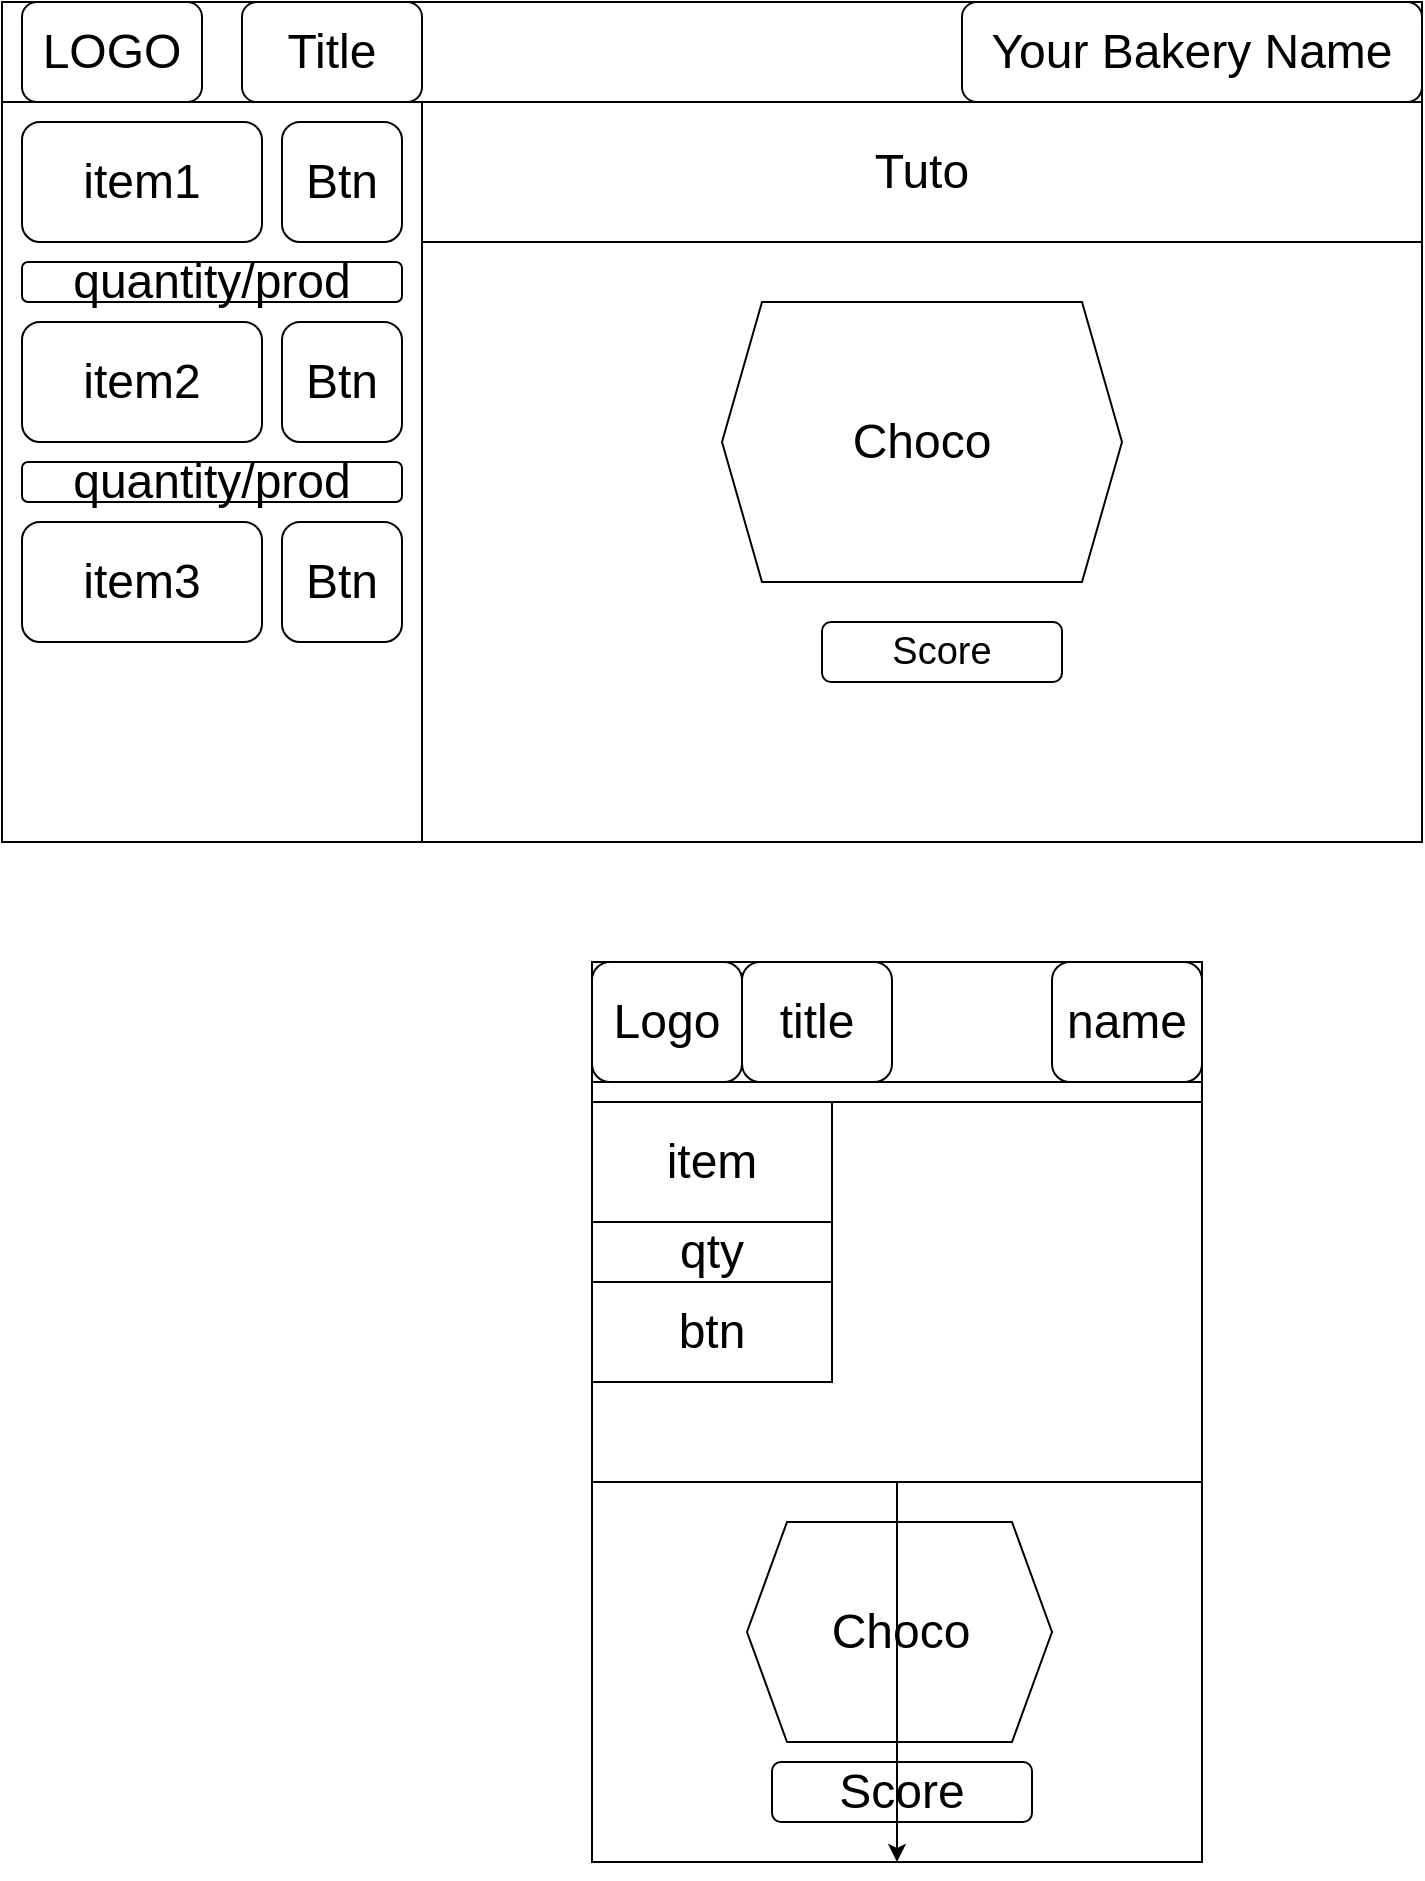 <mxfile>
    <diagram id="YlPUOk09SXe3pm4yZH4a" name="Page-1">
        <mxGraphModel dx="1626" dy="1144" grid="1" gridSize="10" guides="1" tooltips="1" connect="1" arrows="1" fold="1" page="1" pageScale="1" pageWidth="850" pageHeight="1100" math="0" shadow="0">
            <root>
                <mxCell id="0"/>
                <mxCell id="1" parent="0"/>
                <mxCell id="2" value="" style="rounded=0;whiteSpace=wrap;html=1;" parent="1" vertex="1">
                    <mxGeometry x="40" y="110" width="710" height="420" as="geometry"/>
                </mxCell>
                <mxCell id="3" value="" style="rounded=0;whiteSpace=wrap;html=1;" parent="1" vertex="1">
                    <mxGeometry x="40" y="110" width="710" height="50" as="geometry"/>
                </mxCell>
                <mxCell id="4" value="" style="rounded=0;whiteSpace=wrap;html=1;" parent="1" vertex="1">
                    <mxGeometry x="40" y="160" width="210" height="370" as="geometry"/>
                </mxCell>
                <mxCell id="6" value="&lt;font style=&quot;font-size: 24px;&quot;&gt;Choco&lt;/font&gt;" style="shape=hexagon;perimeter=hexagonPerimeter2;whiteSpace=wrap;html=1;fixedSize=1;" parent="1" vertex="1">
                    <mxGeometry x="400" y="260" width="200" height="140" as="geometry"/>
                </mxCell>
                <mxCell id="7" value="&lt;font style=&quot;font-size: 19px;&quot;&gt;Score&lt;/font&gt;" style="rounded=1;whiteSpace=wrap;html=1;" parent="1" vertex="1">
                    <mxGeometry x="450" y="420" width="120" height="30" as="geometry"/>
                </mxCell>
                <mxCell id="8" value="Tuto" style="rounded=0;whiteSpace=wrap;html=1;fontSize=24;" parent="1" vertex="1">
                    <mxGeometry x="250" y="160" width="500" height="70" as="geometry"/>
                </mxCell>
                <mxCell id="9" value="LOGO" style="rounded=1;whiteSpace=wrap;html=1;fontSize=24;" parent="1" vertex="1">
                    <mxGeometry x="50" y="110" width="90" height="50" as="geometry"/>
                </mxCell>
                <mxCell id="10" value="Title" style="rounded=1;whiteSpace=wrap;html=1;fontSize=24;" parent="1" vertex="1">
                    <mxGeometry x="160" y="110" width="90" height="50" as="geometry"/>
                </mxCell>
                <mxCell id="12" value="Your Bakery Name" style="rounded=1;whiteSpace=wrap;html=1;fontSize=24;" parent="1" vertex="1">
                    <mxGeometry x="520" y="110" width="230" height="50" as="geometry"/>
                </mxCell>
                <mxCell id="13" value="item1" style="rounded=1;whiteSpace=wrap;html=1;fontSize=24;" parent="1" vertex="1">
                    <mxGeometry x="50" y="170" width="120" height="60" as="geometry"/>
                </mxCell>
                <mxCell id="14" value="Btn" style="rounded=1;whiteSpace=wrap;html=1;fontSize=24;" parent="1" vertex="1">
                    <mxGeometry x="180" y="170" width="60" height="60" as="geometry"/>
                </mxCell>
                <mxCell id="17" value="item2" style="rounded=1;whiteSpace=wrap;html=1;fontSize=24;" parent="1" vertex="1">
                    <mxGeometry x="50" y="270" width="120" height="60" as="geometry"/>
                </mxCell>
                <mxCell id="18" value="Btn" style="rounded=1;whiteSpace=wrap;html=1;fontSize=24;" parent="1" vertex="1">
                    <mxGeometry x="180" y="270" width="60" height="60" as="geometry"/>
                </mxCell>
                <mxCell id="19" value="item3" style="rounded=1;whiteSpace=wrap;html=1;fontSize=24;" parent="1" vertex="1">
                    <mxGeometry x="50" y="370" width="120" height="60" as="geometry"/>
                </mxCell>
                <mxCell id="20" value="Btn" style="rounded=1;whiteSpace=wrap;html=1;fontSize=24;" parent="1" vertex="1">
                    <mxGeometry x="180" y="370" width="60" height="60" as="geometry"/>
                </mxCell>
                <mxCell id="23" value="quantity/prod" style="rounded=1;whiteSpace=wrap;html=1;fontSize=24;" parent="1" vertex="1">
                    <mxGeometry x="50" y="240" width="190" height="20" as="geometry"/>
                </mxCell>
                <mxCell id="24" value="quantity/prod" style="rounded=1;whiteSpace=wrap;html=1;fontSize=24;" parent="1" vertex="1">
                    <mxGeometry x="50" y="340" width="190" height="20" as="geometry"/>
                </mxCell>
                <mxCell id="28" value="" style="rounded=0;whiteSpace=wrap;html=1;fontSize=24;" parent="1" vertex="1">
                    <mxGeometry x="335" y="590" width="305" height="450" as="geometry"/>
                </mxCell>
                <mxCell id="29" value="" style="rounded=0;whiteSpace=wrap;html=1;fontSize=24;" parent="1" vertex="1">
                    <mxGeometry x="335" y="590" width="305" height="60" as="geometry"/>
                </mxCell>
                <mxCell id="30" value="Logo" style="rounded=1;whiteSpace=wrap;html=1;fontSize=24;" parent="1" vertex="1">
                    <mxGeometry x="335" y="590" width="75" height="60" as="geometry"/>
                </mxCell>
                <mxCell id="31" value="title" style="rounded=1;whiteSpace=wrap;html=1;fontSize=24;" parent="1" vertex="1">
                    <mxGeometry x="410" y="590" width="75" height="60" as="geometry"/>
                </mxCell>
                <mxCell id="32" value="name" style="rounded=1;whiteSpace=wrap;html=1;fontSize=24;" parent="1" vertex="1">
                    <mxGeometry x="565" y="590" width="75" height="60" as="geometry"/>
                </mxCell>
                <mxCell id="33" value="Choco" style="shape=hexagon;perimeter=hexagonPerimeter2;whiteSpace=wrap;html=1;fixedSize=1;fontSize=24;" parent="1" vertex="1">
                    <mxGeometry x="412.5" y="870" width="152.5" height="110" as="geometry"/>
                </mxCell>
                <mxCell id="35" value="Score" style="rounded=1;whiteSpace=wrap;html=1;fontSize=24;" parent="1" vertex="1">
                    <mxGeometry x="425" y="990" width="130" height="30" as="geometry"/>
                </mxCell>
                <mxCell id="43" style="edgeStyle=none;html=1;exitX=0.5;exitY=1;exitDx=0;exitDy=0;" edge="1" parent="1" source="37" target="28">
                    <mxGeometry relative="1" as="geometry"/>
                </mxCell>
                <mxCell id="37" value="" style="rounded=0;whiteSpace=wrap;html=1;fontSize=24;" parent="1" vertex="1">
                    <mxGeometry x="335" y="660" width="305" height="190" as="geometry"/>
                </mxCell>
                <mxCell id="39" value="item" style="rounded=0;whiteSpace=wrap;html=1;fontSize=24;" parent="1" vertex="1">
                    <mxGeometry x="335" y="660" width="120" height="60" as="geometry"/>
                </mxCell>
                <mxCell id="40" value="btn" style="rounded=0;whiteSpace=wrap;html=1;fontSize=24;" parent="1" vertex="1">
                    <mxGeometry x="335" y="750" width="120" height="50" as="geometry"/>
                </mxCell>
                <mxCell id="42" value="qty" style="rounded=0;whiteSpace=wrap;html=1;fontSize=24;" parent="1" vertex="1">
                    <mxGeometry x="335" y="720" width="120" height="30" as="geometry"/>
                </mxCell>
            </root>
        </mxGraphModel>
    </diagram>
</mxfile>